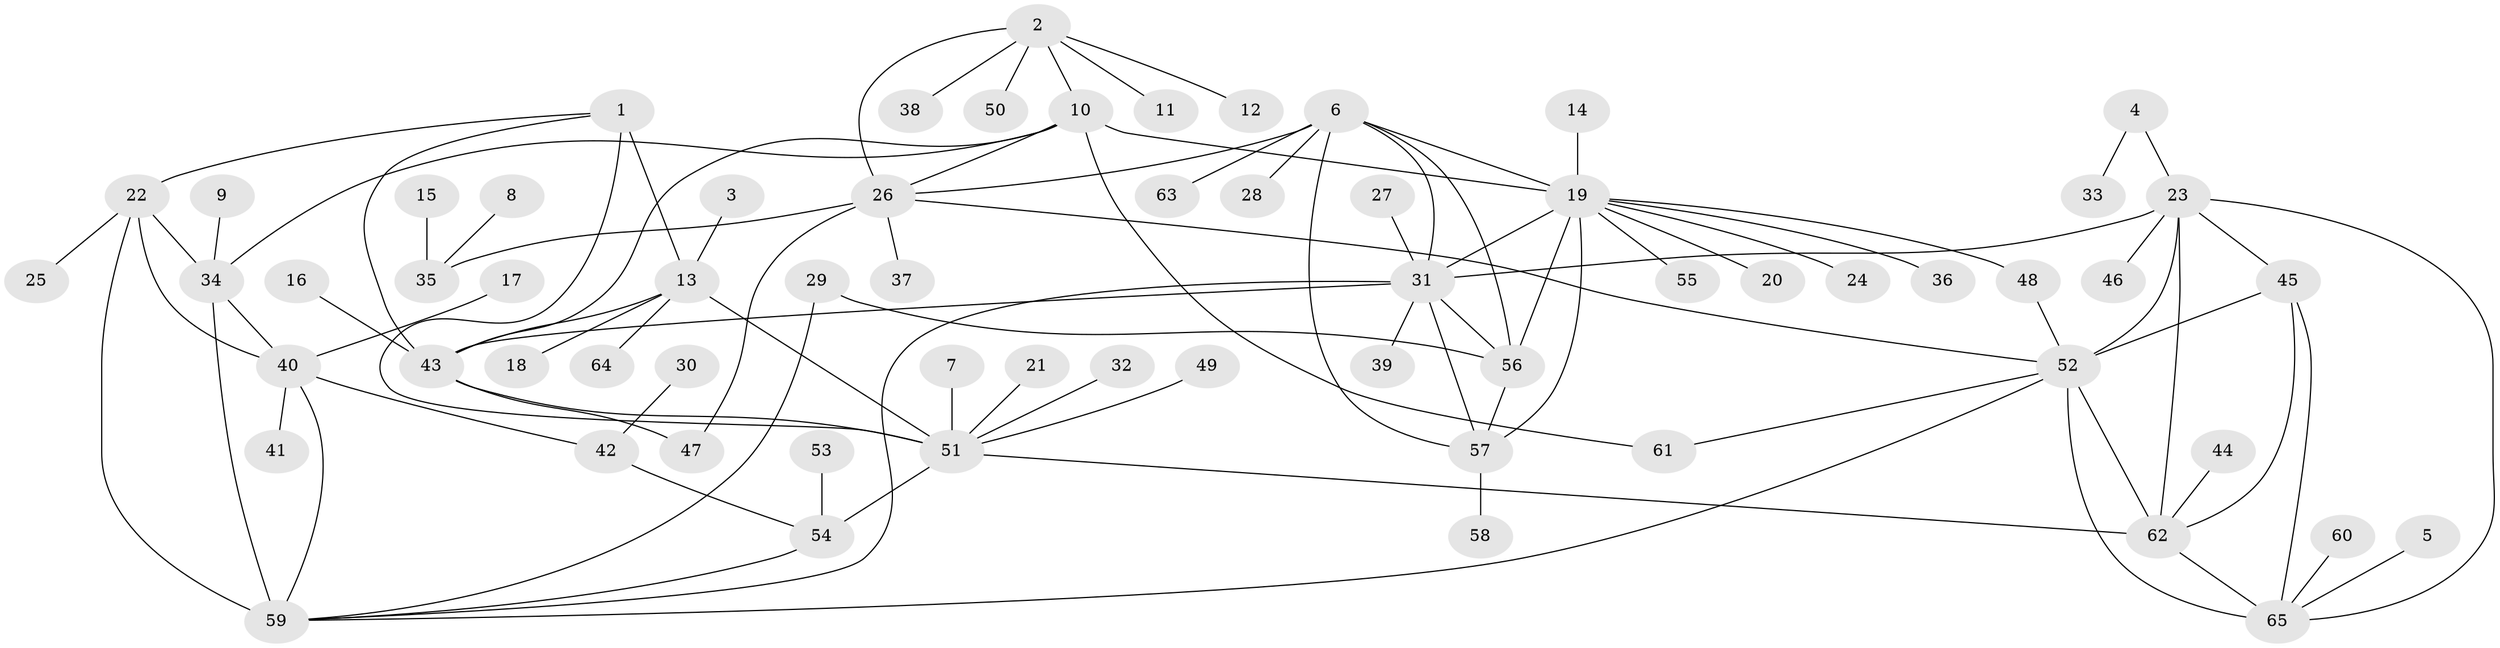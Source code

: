 // original degree distribution, {13: 0.007692307692307693, 6: 0.05384615384615385, 7: 0.03076923076923077, 11: 0.015384615384615385, 8: 0.015384615384615385, 12: 0.015384615384615385, 5: 0.038461538461538464, 14: 0.007692307692307693, 9: 0.038461538461538464, 10: 0.023076923076923078, 1: 0.5846153846153846, 3: 0.038461538461538464, 2: 0.11538461538461539, 4: 0.015384615384615385}
// Generated by graph-tools (version 1.1) at 2025/02/03/09/25 03:02:40]
// undirected, 65 vertices, 96 edges
graph export_dot {
graph [start="1"]
  node [color=gray90,style=filled];
  1;
  2;
  3;
  4;
  5;
  6;
  7;
  8;
  9;
  10;
  11;
  12;
  13;
  14;
  15;
  16;
  17;
  18;
  19;
  20;
  21;
  22;
  23;
  24;
  25;
  26;
  27;
  28;
  29;
  30;
  31;
  32;
  33;
  34;
  35;
  36;
  37;
  38;
  39;
  40;
  41;
  42;
  43;
  44;
  45;
  46;
  47;
  48;
  49;
  50;
  51;
  52;
  53;
  54;
  55;
  56;
  57;
  58;
  59;
  60;
  61;
  62;
  63;
  64;
  65;
  1 -- 13 [weight=3.0];
  1 -- 22 [weight=1.0];
  1 -- 43 [weight=1.0];
  1 -- 51 [weight=1.0];
  2 -- 10 [weight=4.0];
  2 -- 11 [weight=1.0];
  2 -- 12 [weight=1.0];
  2 -- 26 [weight=4.0];
  2 -- 38 [weight=1.0];
  2 -- 50 [weight=1.0];
  3 -- 13 [weight=1.0];
  4 -- 23 [weight=1.0];
  4 -- 33 [weight=1.0];
  5 -- 65 [weight=1.0];
  6 -- 19 [weight=1.0];
  6 -- 26 [weight=2.0];
  6 -- 28 [weight=1.0];
  6 -- 31 [weight=1.0];
  6 -- 56 [weight=1.0];
  6 -- 57 [weight=2.0];
  6 -- 63 [weight=1.0];
  7 -- 51 [weight=1.0];
  8 -- 35 [weight=1.0];
  9 -- 34 [weight=1.0];
  10 -- 19 [weight=1.0];
  10 -- 26 [weight=1.0];
  10 -- 34 [weight=1.0];
  10 -- 43 [weight=1.0];
  10 -- 61 [weight=1.0];
  13 -- 18 [weight=1.0];
  13 -- 43 [weight=3.0];
  13 -- 51 [weight=3.0];
  13 -- 64 [weight=1.0];
  14 -- 19 [weight=1.0];
  15 -- 35 [weight=1.0];
  16 -- 43 [weight=1.0];
  17 -- 40 [weight=1.0];
  19 -- 20 [weight=1.0];
  19 -- 24 [weight=1.0];
  19 -- 31 [weight=1.0];
  19 -- 36 [weight=1.0];
  19 -- 48 [weight=1.0];
  19 -- 55 [weight=1.0];
  19 -- 56 [weight=1.0];
  19 -- 57 [weight=2.0];
  21 -- 51 [weight=1.0];
  22 -- 25 [weight=1.0];
  22 -- 34 [weight=2.0];
  22 -- 40 [weight=1.0];
  22 -- 59 [weight=2.0];
  23 -- 31 [weight=1.0];
  23 -- 45 [weight=1.0];
  23 -- 46 [weight=1.0];
  23 -- 52 [weight=2.0];
  23 -- 62 [weight=1.0];
  23 -- 65 [weight=1.0];
  26 -- 35 [weight=1.0];
  26 -- 37 [weight=1.0];
  26 -- 47 [weight=1.0];
  26 -- 52 [weight=2.0];
  27 -- 31 [weight=1.0];
  29 -- 56 [weight=1.0];
  29 -- 59 [weight=1.0];
  30 -- 42 [weight=1.0];
  31 -- 39 [weight=1.0];
  31 -- 43 [weight=1.0];
  31 -- 56 [weight=1.0];
  31 -- 57 [weight=2.0];
  31 -- 59 [weight=1.0];
  32 -- 51 [weight=1.0];
  34 -- 40 [weight=2.0];
  34 -- 59 [weight=4.0];
  40 -- 41 [weight=1.0];
  40 -- 42 [weight=1.0];
  40 -- 59 [weight=2.0];
  42 -- 54 [weight=1.0];
  43 -- 47 [weight=1.0];
  43 -- 51 [weight=1.0];
  44 -- 62 [weight=1.0];
  45 -- 52 [weight=2.0];
  45 -- 62 [weight=1.0];
  45 -- 65 [weight=1.0];
  48 -- 52 [weight=1.0];
  49 -- 51 [weight=1.0];
  51 -- 54 [weight=1.0];
  51 -- 62 [weight=1.0];
  52 -- 59 [weight=1.0];
  52 -- 61 [weight=1.0];
  52 -- 62 [weight=2.0];
  52 -- 65 [weight=2.0];
  53 -- 54 [weight=1.0];
  54 -- 59 [weight=1.0];
  56 -- 57 [weight=2.0];
  57 -- 58 [weight=1.0];
  60 -- 65 [weight=1.0];
  62 -- 65 [weight=1.0];
}
